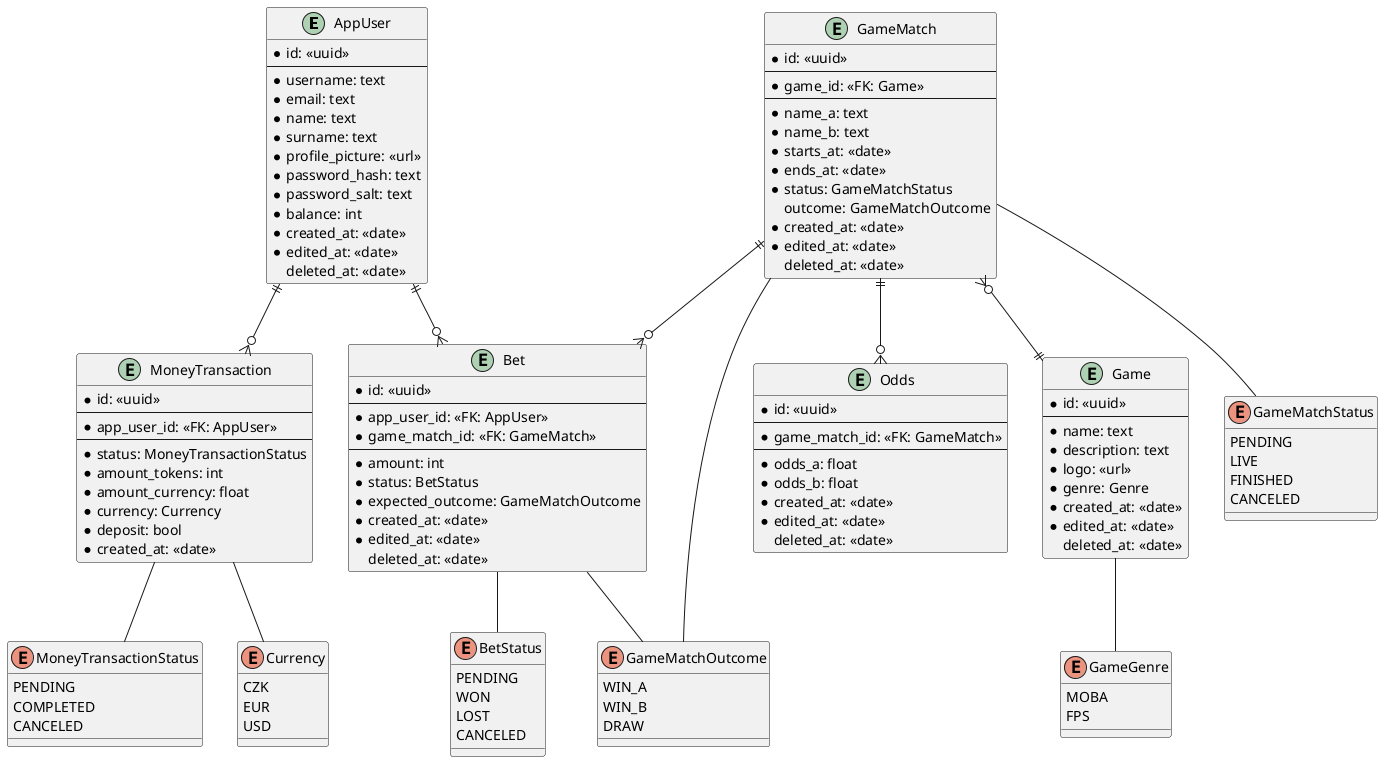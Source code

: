 @startuml starbet-live

entity AppUser {
    * id: <<uuid>>
    ---
    * username: text
    * email: text
    * name: text
    * surname: text
    * profile_picture: <<url>>
    * password_hash: text
    * password_salt: text
    * balance: int
    * created_at: <<date>>
    * edited_at: <<date>>
    deleted_at: <<date>>
}

enum GameGenre {
    MOBA
    FPS
}

entity Game {
    * id: <<uuid>>
    ---
    * name: text
    * description: text
    * logo: <<url>>
    * genre: Genre
    * created_at: <<date>>
    * edited_at: <<date>>
    deleted_at: <<date>>
}

enum GameMatchStatus {
    PENDING
    LIVE
    FINISHED
    CANCELED
}

enum GameMatchOutcome {
    WIN_A
    WIN_B
    DRAW
}

entity GameMatch {
    * id: <<uuid>>
    ---
    * game_id: <<FK: Game>>
    ---
    * name_a: text
    * name_b: text
    * starts_at: <<date>>
    * ends_at: <<date>>
    * status: GameMatchStatus
    outcome: GameMatchOutcome
    * created_at: <<date>>
    * edited_at: <<date>>
    deleted_at: <<date>>
}

entity Odds {
    * id: <<uuid>>
    ---
    * game_match_id: <<FK: GameMatch>>
    ---
    * odds_a: float
    * odds_b: float
    * created_at: <<date>>
    * edited_at: <<date>>
    deleted_at: <<date>>
}

enum BetStatus {
    PENDING
    WON
    LOST
    CANCELED
}

entity Bet {
    * id: <<uuid>>
    ---
    * app_user_id: <<FK: AppUser>>
    * game_match_id: <<FK: GameMatch>>
    ---
    * amount: int
    * status: BetStatus
    * expected_outcome: GameMatchOutcome
    * created_at: <<date>>
    * edited_at: <<date>>
    deleted_at: <<date>>
}

enum Currency {
    CZK
    EUR
    USD
}

enum MoneyTransactionStatus {
    PENDING
    COMPLETED
    CANCELED
}

entity MoneyTransaction {
    * id: <<uuid>>
    ---
    * app_user_id: <<FK: AppUser>>
    ---
    * status: MoneyTransactionStatus
    * amount_tokens: int
    * amount_currency: float
    * currency: Currency
    * deposit: bool
    * created_at: <<date>>
}

GameMatch }o--|| Game
GameMatch ||--o{ Bet
GameMatch ||--o{ Odds
GameMatch -- GameMatchStatus
GameMatch -- GameMatchOutcome
AppUser ||--o{ Bet
AppUser ||--o{ MoneyTransaction
Game -- GameGenre
MoneyTransaction -- Currency
MoneyTransaction -- MoneyTransactionStatus 
Bet -- BetStatus
Bet -- GameMatchOutcome

@enduml
